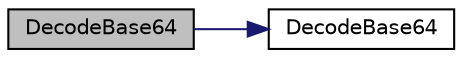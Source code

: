 digraph "DecodeBase64"
{
  edge [fontname="Helvetica",fontsize="10",labelfontname="Helvetica",labelfontsize="10"];
  node [fontname="Helvetica",fontsize="10",shape=record];
  rankdir="LR";
  Node16 [label="DecodeBase64",height=0.2,width=0.4,color="black", fillcolor="grey75", style="filled", fontcolor="black"];
  Node16 -> Node17 [color="midnightblue",fontsize="10",style="solid",fontname="Helvetica"];
  Node17 [label="DecodeBase64",height=0.2,width=0.4,color="black", fillcolor="white", style="filled",URL="$da/dd6/utilstrencodings_8cpp.html#a224a1ec4dc69c9463abf0e8ae767af0d"];
}
